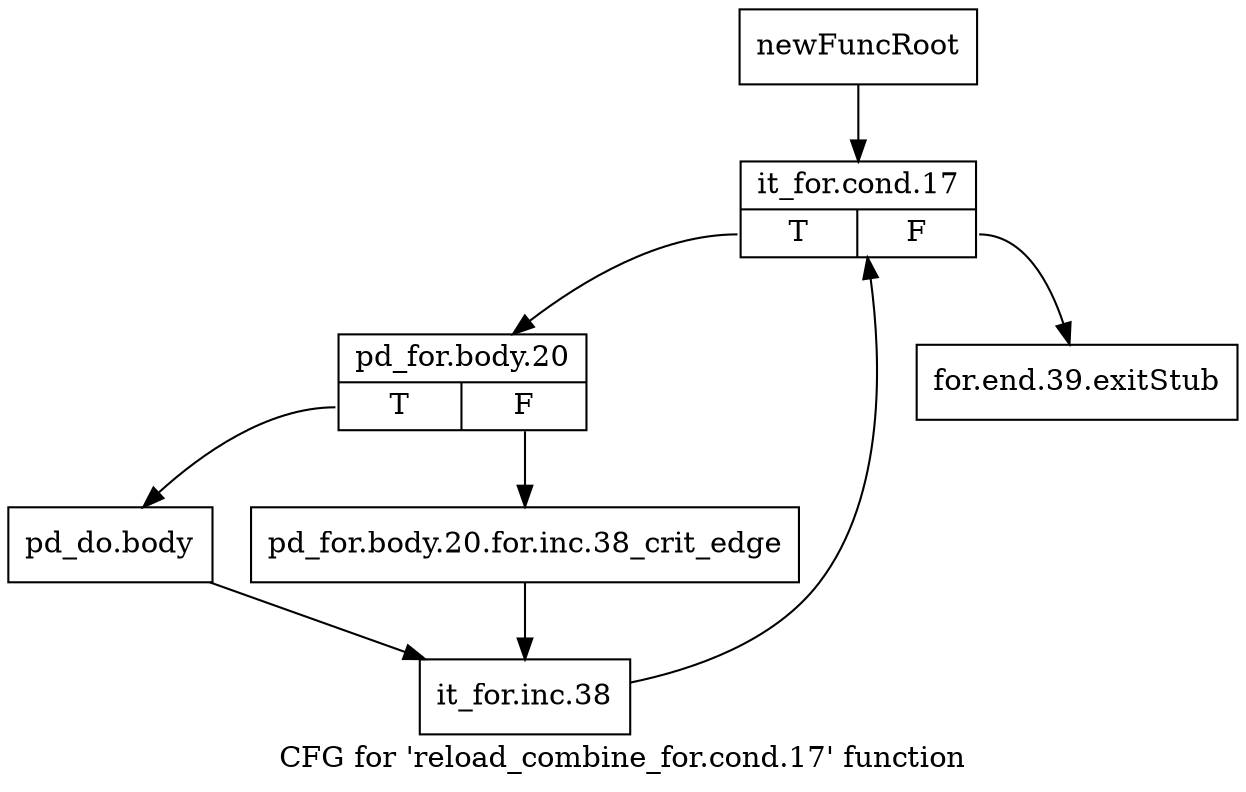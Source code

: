 digraph "CFG for 'reload_combine_for.cond.17' function" {
	label="CFG for 'reload_combine_for.cond.17' function";

	Node0xbe58fe0 [shape=record,label="{newFuncRoot}"];
	Node0xbe58fe0 -> Node0xbe59080;
	Node0xbe59030 [shape=record,label="{for.end.39.exitStub}"];
	Node0xbe59080 [shape=record,label="{it_for.cond.17|{<s0>T|<s1>F}}"];
	Node0xbe59080:s0 -> Node0xbe590d0;
	Node0xbe59080:s1 -> Node0xbe59030;
	Node0xbe590d0 [shape=record,label="{pd_for.body.20|{<s0>T|<s1>F}}"];
	Node0xbe590d0:s0 -> Node0xbe59170;
	Node0xbe590d0:s1 -> Node0xbe59120;
	Node0xbe59120 [shape=record,label="{pd_for.body.20.for.inc.38_crit_edge}"];
	Node0xbe59120 -> Node0xbe591c0;
	Node0xbe59170 [shape=record,label="{pd_do.body}"];
	Node0xbe59170 -> Node0xbe591c0;
	Node0xbe591c0 [shape=record,label="{it_for.inc.38}"];
	Node0xbe591c0 -> Node0xbe59080;
}

